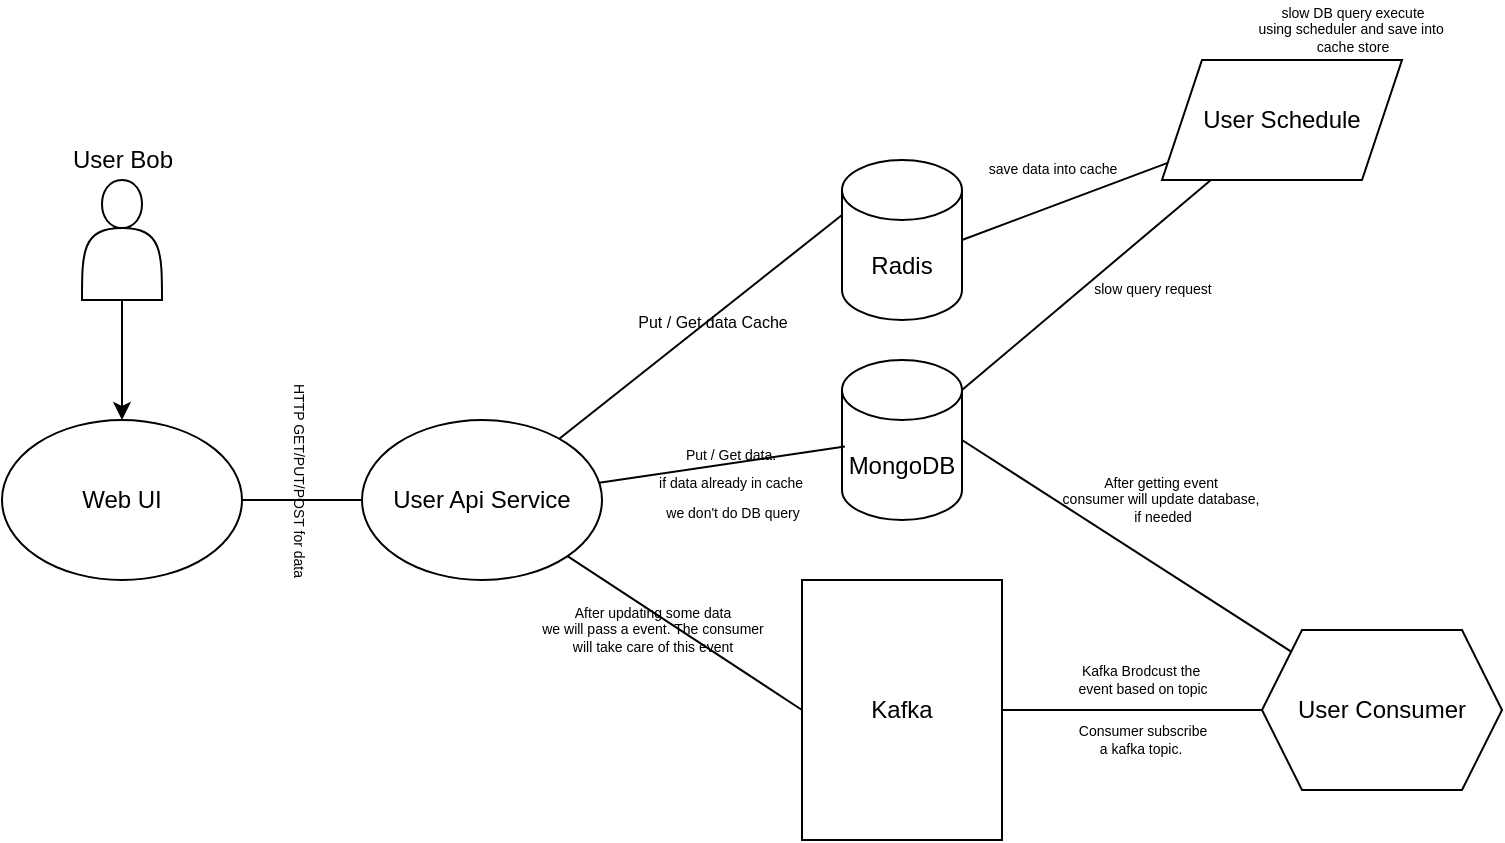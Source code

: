 <mxfile>
    <diagram id="pTVTUeVzNPKqvrFQLauN" name="Page-1">
        <mxGraphModel dx="1322" dy="1068" grid="1" gridSize="10" guides="1" tooltips="1" connect="1" arrows="1" fold="1" page="1" pageScale="1" pageWidth="850" pageHeight="1100" math="0" shadow="0">
            <root>
                <mxCell id="0"/>
                <mxCell id="1" parent="0"/>
                <mxCell id="3" value="MongoDB" style="shape=cylinder3;whiteSpace=wrap;html=1;boundedLbl=1;backgroundOutline=1;size=15;" parent="1" vertex="1">
                    <mxGeometry x="480" y="430" width="60" height="80" as="geometry"/>
                </mxCell>
                <mxCell id="5" value="Radis" style="shape=cylinder3;whiteSpace=wrap;html=1;boundedLbl=1;backgroundOutline=1;size=15;" parent="1" vertex="1">
                    <mxGeometry x="480" y="330" width="60" height="80" as="geometry"/>
                </mxCell>
                <mxCell id="6" value="Kafka" style="rounded=0;whiteSpace=wrap;html=1;" parent="1" vertex="1">
                    <mxGeometry x="460" y="540" width="100" height="130" as="geometry"/>
                </mxCell>
                <mxCell id="18" style="edgeStyle=none;html=1;entryX=1;entryY=0.5;entryDx=0;entryDy=0;endArrow=none;endFill=0;" parent="1" source="9" target="13" edge="1">
                    <mxGeometry relative="1" as="geometry"/>
                </mxCell>
                <mxCell id="19" style="edgeStyle=none;html=1;entryX=0;entryY=0;entryDx=0;entryDy=27.5;entryPerimeter=0;curved=1;endArrow=none;endFill=0;" parent="1" source="9" target="5" edge="1">
                    <mxGeometry relative="1" as="geometry"/>
                </mxCell>
                <mxCell id="26" style="edgeStyle=none;curved=1;html=1;entryX=0.024;entryY=0.54;entryDx=0;entryDy=0;entryPerimeter=0;endArrow=none;endFill=0;" parent="1" source="9" target="3" edge="1">
                    <mxGeometry relative="1" as="geometry"/>
                </mxCell>
                <mxCell id="28" style="edgeStyle=none;curved=1;html=1;entryX=0;entryY=0.5;entryDx=0;entryDy=0;fontSize=7;endArrow=none;endFill=0;" parent="1" source="9" target="6" edge="1">
                    <mxGeometry relative="1" as="geometry"/>
                </mxCell>
                <mxCell id="9" value="User Api Service" style="ellipse;whiteSpace=wrap;html=1;" parent="1" vertex="1">
                    <mxGeometry x="240" y="460" width="120" height="80" as="geometry"/>
                </mxCell>
                <mxCell id="29" style="edgeStyle=none;curved=1;html=1;entryX=1;entryY=0.5;entryDx=0;entryDy=0;fontSize=7;endArrow=none;endFill=0;" parent="1" source="12" target="6" edge="1">
                    <mxGeometry relative="1" as="geometry"/>
                </mxCell>
                <mxCell id="32" style="edgeStyle=none;curved=1;html=1;entryX=1;entryY=0.5;entryDx=0;entryDy=0;entryPerimeter=0;fontSize=7;endArrow=none;endFill=0;" parent="1" source="12" target="3" edge="1">
                    <mxGeometry relative="1" as="geometry"/>
                </mxCell>
                <mxCell id="12" value="User Consumer" style="shape=hexagon;perimeter=hexagonPerimeter2;whiteSpace=wrap;html=1;fixedSize=1;" parent="1" vertex="1">
                    <mxGeometry x="690" y="565" width="120" height="80" as="geometry"/>
                </mxCell>
                <mxCell id="13" value="Web UI" style="ellipse;whiteSpace=wrap;html=1;" parent="1" vertex="1">
                    <mxGeometry x="60" y="460" width="120" height="80" as="geometry"/>
                </mxCell>
                <mxCell id="36" style="edgeStyle=none;curved=1;html=1;entryX=0.5;entryY=1;entryDx=0;entryDy=0;fontSize=7;endArrow=none;endFill=0;startArrow=classic;startFill=1;exitX=0.5;exitY=0;exitDx=0;exitDy=0;" parent="1" source="13" target="16" edge="1">
                    <mxGeometry relative="1" as="geometry">
                        <mxPoint x="140" y="450" as="sourcePoint"/>
                    </mxGeometry>
                </mxCell>
                <mxCell id="16" value="" style="shape=actor;whiteSpace=wrap;html=1;" parent="1" vertex="1">
                    <mxGeometry x="100" y="340" width="40" height="60" as="geometry"/>
                </mxCell>
                <mxCell id="22" value="&lt;font style=&quot;font-size: 7px&quot;&gt;HTTP GET/PUT/POST for data&lt;/font&gt;" style="text;html=1;align=center;verticalAlign=middle;resizable=0;points=[];autosize=1;strokeColor=none;fillColor=none;rotation=90;" parent="1" vertex="1">
                    <mxGeometry x="155" y="480" width="110" height="20" as="geometry"/>
                </mxCell>
                <mxCell id="23" value="&lt;font style=&quot;font-size: 8px&quot;&gt;Put / Get data Cache&lt;/font&gt;" style="text;html=1;align=center;verticalAlign=middle;resizable=0;points=[];autosize=1;strokeColor=none;fillColor=none;" parent="1" vertex="1">
                    <mxGeometry x="370" y="400" width="90" height="20" as="geometry"/>
                </mxCell>
                <mxCell id="27" value="&lt;font style=&quot;font-size: 7px&quot;&gt;Put / Get data.&amp;nbsp;&lt;br&gt;if data already in cache&amp;nbsp;&lt;br&gt;we don't do DB query&lt;/font&gt;" style="text;html=1;align=center;verticalAlign=middle;resizable=0;points=[];autosize=1;strokeColor=none;fillColor=none;" parent="1" vertex="1">
                    <mxGeometry x="380" y="465" width="90" height="50" as="geometry"/>
                </mxCell>
                <mxCell id="31" value="After updating some data &lt;br&gt;we will pass a event. The consumer&lt;br&gt;will take care of this event" style="text;html=1;align=center;verticalAlign=middle;resizable=0;points=[];autosize=1;strokeColor=none;fillColor=none;fontSize=7;" parent="1" vertex="1">
                    <mxGeometry x="320" y="550" width="130" height="30" as="geometry"/>
                </mxCell>
                <mxCell id="33" value="After getting event&amp;nbsp;&lt;br&gt;consumer will update database,&amp;nbsp;&lt;br&gt;if needed" style="text;html=1;align=center;verticalAlign=middle;resizable=0;points=[];autosize=1;strokeColor=none;fillColor=none;fontSize=7;" parent="1" vertex="1">
                    <mxGeometry x="580" y="485" width="120" height="30" as="geometry"/>
                </mxCell>
                <mxCell id="34" value="Consumer subscribe &lt;br&gt;a kafka&amp;nbsp;topic.&amp;nbsp;" style="text;html=1;align=center;verticalAlign=middle;resizable=0;points=[];autosize=1;strokeColor=none;fillColor=none;fontSize=7;" parent="1" vertex="1">
                    <mxGeometry x="590" y="610" width="80" height="20" as="geometry"/>
                </mxCell>
                <mxCell id="35" value="Kafka Brodcust the&amp;nbsp;&lt;br&gt;event based on topic" style="text;html=1;align=center;verticalAlign=middle;resizable=0;points=[];autosize=1;strokeColor=none;fillColor=none;fontSize=7;" parent="1" vertex="1">
                    <mxGeometry x="590" y="580" width="80" height="20" as="geometry"/>
                </mxCell>
                <mxCell id="37" value="User Bob" style="text;html=1;align=center;verticalAlign=middle;resizable=0;points=[];autosize=1;strokeColor=none;fillColor=none;" parent="1" vertex="1">
                    <mxGeometry x="85" y="320" width="70" height="20" as="geometry"/>
                </mxCell>
                <mxCell id="39" style="edgeStyle=none;html=1;entryX=1;entryY=0.5;entryDx=0;entryDy=0;entryPerimeter=0;endArrow=none;endFill=0;" edge="1" parent="1" source="38" target="5">
                    <mxGeometry relative="1" as="geometry"/>
                </mxCell>
                <mxCell id="40" style="edgeStyle=none;html=1;entryX=1;entryY=0;entryDx=0;entryDy=15;entryPerimeter=0;startArrow=none;startFill=0;endArrow=none;endFill=0;" edge="1" parent="1" source="38" target="3">
                    <mxGeometry relative="1" as="geometry"/>
                </mxCell>
                <mxCell id="38" value="User Schedule" style="shape=parallelogram;perimeter=parallelogramPerimeter;whiteSpace=wrap;html=1;fixedSize=1;" vertex="1" parent="1">
                    <mxGeometry x="640" y="280" width="120" height="60" as="geometry"/>
                </mxCell>
                <mxCell id="41" value="slow DB query execute &lt;br&gt;using scheduler and save into&amp;nbsp;&lt;br&gt;cache store" style="text;html=1;align=center;verticalAlign=middle;resizable=0;points=[];autosize=1;strokeColor=none;fillColor=none;fontSize=7;" vertex="1" parent="1">
                    <mxGeometry x="680" y="250" width="110" height="30" as="geometry"/>
                </mxCell>
                <mxCell id="43" value="slow query request" style="text;html=1;align=center;verticalAlign=middle;resizable=0;points=[];autosize=1;strokeColor=none;fillColor=none;fontSize=7;" vertex="1" parent="1">
                    <mxGeometry x="600" y="390" width="70" height="10" as="geometry"/>
                </mxCell>
                <mxCell id="44" value="save data into cache" style="text;html=1;align=center;verticalAlign=middle;resizable=0;points=[];autosize=1;strokeColor=none;fillColor=none;fontSize=7;" vertex="1" parent="1">
                    <mxGeometry x="545" y="330" width="80" height="10" as="geometry"/>
                </mxCell>
            </root>
        </mxGraphModel>
    </diagram>
</mxfile>
